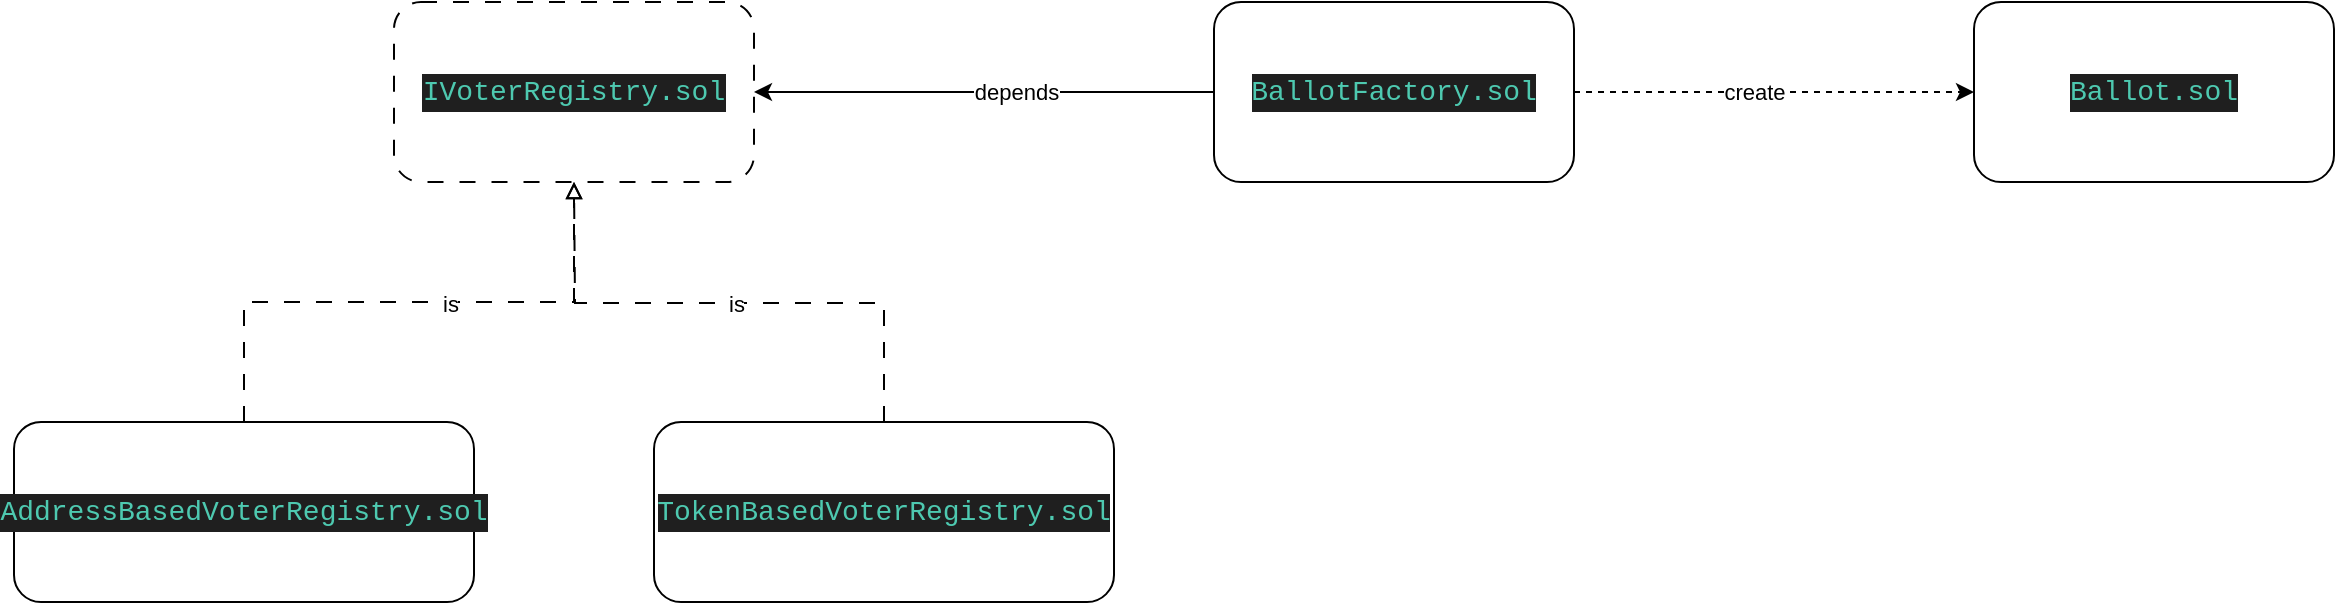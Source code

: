 <mxfile version="26.2.2">
  <diagram name="Página-1" id="s4vBF2i910yvmQE--Rir">
    <mxGraphModel dx="1658" dy="1263" grid="1" gridSize="10" guides="1" tooltips="1" connect="1" arrows="1" fold="1" page="1" pageScale="1" pageWidth="827" pageHeight="1169" math="0" shadow="0">
      <root>
        <mxCell id="0" />
        <mxCell id="1" parent="0" />
        <mxCell id="2ji4HdF5ncCgNXRxIzyP-3" value="&lt;div style=&quot;color: rgb(204, 204, 204); background-color: rgb(31, 31, 31); font-family: Consolas, &amp;quot;Courier New&amp;quot;, monospace; font-size: 14px; line-height: 19px; white-space: pre;&quot;&gt;&lt;span style=&quot;color: #4ec9b0;&quot;&gt;Ballot.sol&lt;/span&gt;&lt;/div&gt;" style="rounded=1;whiteSpace=wrap;html=1;verticalAlign=middle;fontSize=15;" vertex="1" parent="1">
          <mxGeometry x="1110" y="250" width="180" height="90" as="geometry" />
        </mxCell>
        <mxCell id="2ji4HdF5ncCgNXRxIzyP-12" style="edgeStyle=orthogonalEdgeStyle;rounded=0;orthogonalLoop=1;jettySize=auto;html=1;exitX=1;exitY=0.5;exitDx=0;exitDy=0;entryX=0;entryY=0.5;entryDx=0;entryDy=0;dashed=1;" edge="1" parent="1" source="2ji4HdF5ncCgNXRxIzyP-4" target="2ji4HdF5ncCgNXRxIzyP-3">
          <mxGeometry relative="1" as="geometry" />
        </mxCell>
        <mxCell id="2ji4HdF5ncCgNXRxIzyP-15" value="create" style="edgeLabel;html=1;align=center;verticalAlign=middle;resizable=0;points=[];" vertex="1" connectable="0" parent="2ji4HdF5ncCgNXRxIzyP-12">
          <mxGeometry x="-0.103" relative="1" as="geometry">
            <mxPoint as="offset" />
          </mxGeometry>
        </mxCell>
        <mxCell id="2ji4HdF5ncCgNXRxIzyP-13" style="edgeStyle=orthogonalEdgeStyle;rounded=0;orthogonalLoop=1;jettySize=auto;html=1;exitX=0;exitY=0.5;exitDx=0;exitDy=0;entryX=1;entryY=0.5;entryDx=0;entryDy=0;" edge="1" parent="1" source="2ji4HdF5ncCgNXRxIzyP-4" target="2ji4HdF5ncCgNXRxIzyP-5">
          <mxGeometry relative="1" as="geometry" />
        </mxCell>
        <mxCell id="2ji4HdF5ncCgNXRxIzyP-14" value="depends" style="edgeLabel;html=1;align=center;verticalAlign=middle;resizable=0;points=[];" vertex="1" connectable="0" parent="2ji4HdF5ncCgNXRxIzyP-13">
          <mxGeometry x="-0.133" relative="1" as="geometry">
            <mxPoint as="offset" />
          </mxGeometry>
        </mxCell>
        <mxCell id="2ji4HdF5ncCgNXRxIzyP-4" value="&lt;div style=&quot;color: rgb(204, 204, 204); background-color: rgb(31, 31, 31); font-family: Consolas, &amp;quot;Courier New&amp;quot;, monospace; font-size: 14px; line-height: 19px; white-space: pre;&quot;&gt;&lt;span style=&quot;color: #4ec9b0;&quot;&gt;BallotFactory.sol&lt;/span&gt;&lt;/div&gt;" style="rounded=1;whiteSpace=wrap;html=1;verticalAlign=middle;fontSize=15;" vertex="1" parent="1">
          <mxGeometry x="730" y="250" width="180" height="90" as="geometry" />
        </mxCell>
        <mxCell id="2ji4HdF5ncCgNXRxIzyP-5" value="&lt;div style=&quot;color: rgb(204, 204, 204); background-color: rgb(31, 31, 31); font-family: Consolas, &amp;quot;Courier New&amp;quot;, monospace; font-size: 14px; line-height: 19px; white-space: pre;&quot;&gt;&lt;span style=&quot;color: #4ec9b0;&quot;&gt;IVoterRegistry.sol&lt;/span&gt;&lt;/div&gt;" style="rounded=1;whiteSpace=wrap;html=1;verticalAlign=middle;fontSize=15;dashed=1;dashPattern=8 8;" vertex="1" parent="1">
          <mxGeometry x="320" y="250" width="180" height="90" as="geometry" />
        </mxCell>
        <mxCell id="2ji4HdF5ncCgNXRxIzyP-9" style="edgeStyle=orthogonalEdgeStyle;rounded=0;orthogonalLoop=1;jettySize=auto;html=1;exitX=0.5;exitY=0;exitDx=0;exitDy=0;entryX=0.5;entryY=1;entryDx=0;entryDy=0;endArrow=block;endFill=0;dashed=1;dashPattern=8 8;" edge="1" parent="1" source="2ji4HdF5ncCgNXRxIzyP-6" target="2ji4HdF5ncCgNXRxIzyP-5">
          <mxGeometry relative="1" as="geometry" />
        </mxCell>
        <mxCell id="2ji4HdF5ncCgNXRxIzyP-16" value="is" style="edgeLabel;html=1;align=center;verticalAlign=middle;resizable=0;points=[];" vertex="1" connectable="0" parent="2ji4HdF5ncCgNXRxIzyP-9">
          <mxGeometry x="0.151" y="-1" relative="1" as="geometry">
            <mxPoint x="-1" as="offset" />
          </mxGeometry>
        </mxCell>
        <mxCell id="2ji4HdF5ncCgNXRxIzyP-6" value="&lt;div style=&quot;color: rgb(204, 204, 204); background-color: rgb(31, 31, 31); font-family: Consolas, &amp;quot;Courier New&amp;quot;, monospace; font-size: 14px; line-height: 19px; white-space: pre;&quot;&gt;&lt;div style=&quot;line-height: 19px;&quot;&gt;&lt;span style=&quot;color: #4ec9b0;&quot;&gt;AddressBasedVoterRegistry.sol&lt;/span&gt;&lt;/div&gt;&lt;/div&gt;" style="rounded=1;whiteSpace=wrap;html=1;verticalAlign=middle;fontSize=15;" vertex="1" parent="1">
          <mxGeometry x="130" y="460" width="230" height="90" as="geometry" />
        </mxCell>
        <mxCell id="2ji4HdF5ncCgNXRxIzyP-10" style="edgeStyle=orthogonalEdgeStyle;rounded=0;orthogonalLoop=1;jettySize=auto;html=1;exitX=0.5;exitY=0;exitDx=0;exitDy=0;endArrow=block;endFill=0;dashed=1;dashPattern=8 8;" edge="1" parent="1" source="2ji4HdF5ncCgNXRxIzyP-7">
          <mxGeometry relative="1" as="geometry">
            <mxPoint x="410" y="340" as="targetPoint" />
          </mxGeometry>
        </mxCell>
        <mxCell id="2ji4HdF5ncCgNXRxIzyP-20" value="is" style="edgeLabel;html=1;align=center;verticalAlign=middle;resizable=0;points=[];" vertex="1" connectable="0" parent="2ji4HdF5ncCgNXRxIzyP-10">
          <mxGeometry x="-0.022" relative="1" as="geometry">
            <mxPoint as="offset" />
          </mxGeometry>
        </mxCell>
        <mxCell id="2ji4HdF5ncCgNXRxIzyP-7" value="&lt;div style=&quot;color: rgb(204, 204, 204); background-color: rgb(31, 31, 31); font-family: Consolas, &amp;quot;Courier New&amp;quot;, monospace; line-height: 19px; white-space: pre;&quot;&gt;&lt;div style=&quot;line-height: 19px;&quot;&gt;&lt;span style=&quot;color: #4ec9b0;&quot;&gt;TokenBasedVoterRegistry.sol&lt;/span&gt;&lt;/div&gt;&lt;/div&gt;" style="rounded=1;whiteSpace=wrap;html=1;verticalAlign=middle;fontSize=14;" vertex="1" parent="1">
          <mxGeometry x="450" y="460" width="230" height="90" as="geometry" />
        </mxCell>
      </root>
    </mxGraphModel>
  </diagram>
</mxfile>
